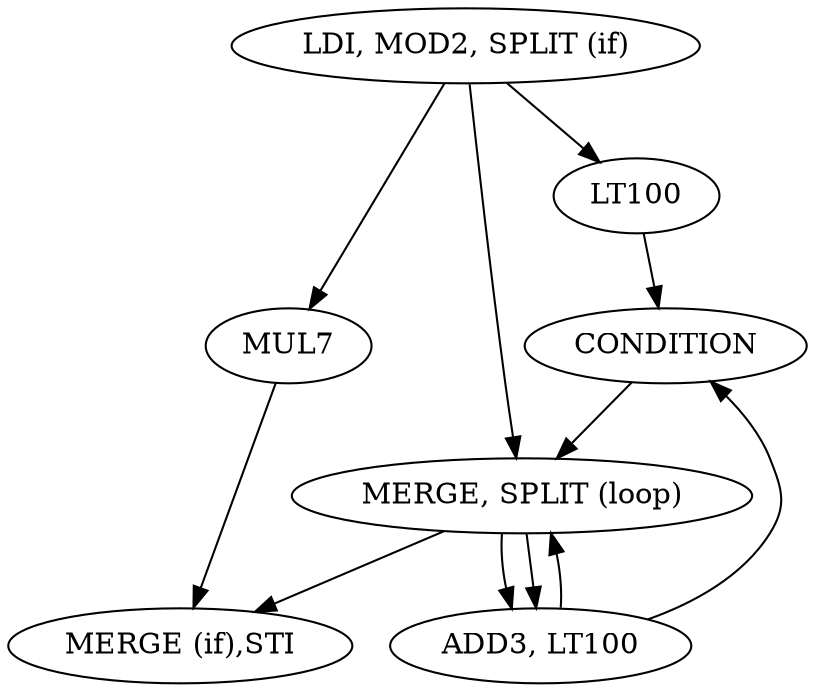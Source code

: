 digraph G{
#include
#horizontalLinear
#width 330

c1[label="LDI, MOD2, SPLIT (if)",shape="ellipse"];
c2[label="MUL7",shape="ellipse"];
c3[label="LT100",shape="ellipse"];
c4[label="CONDITION",shape="ellipse"];
c5[label="MERGE, SPLIT (loop)",shape="ellipse"];
c6[label="ADD3, LT100",shape="ellipse"];
c7[label="MERGE (if),STI",shape="ellipse"];

c1 -> c2 -> c7 ;
c1 -> c5 ;
c1 -> c3 -> c4 -> c5 -> c7 ;
c5 -> c6 ;
c5 -> c6 ;
c6 -> c4 #l2;
c6 -> c5 #l2;

}
